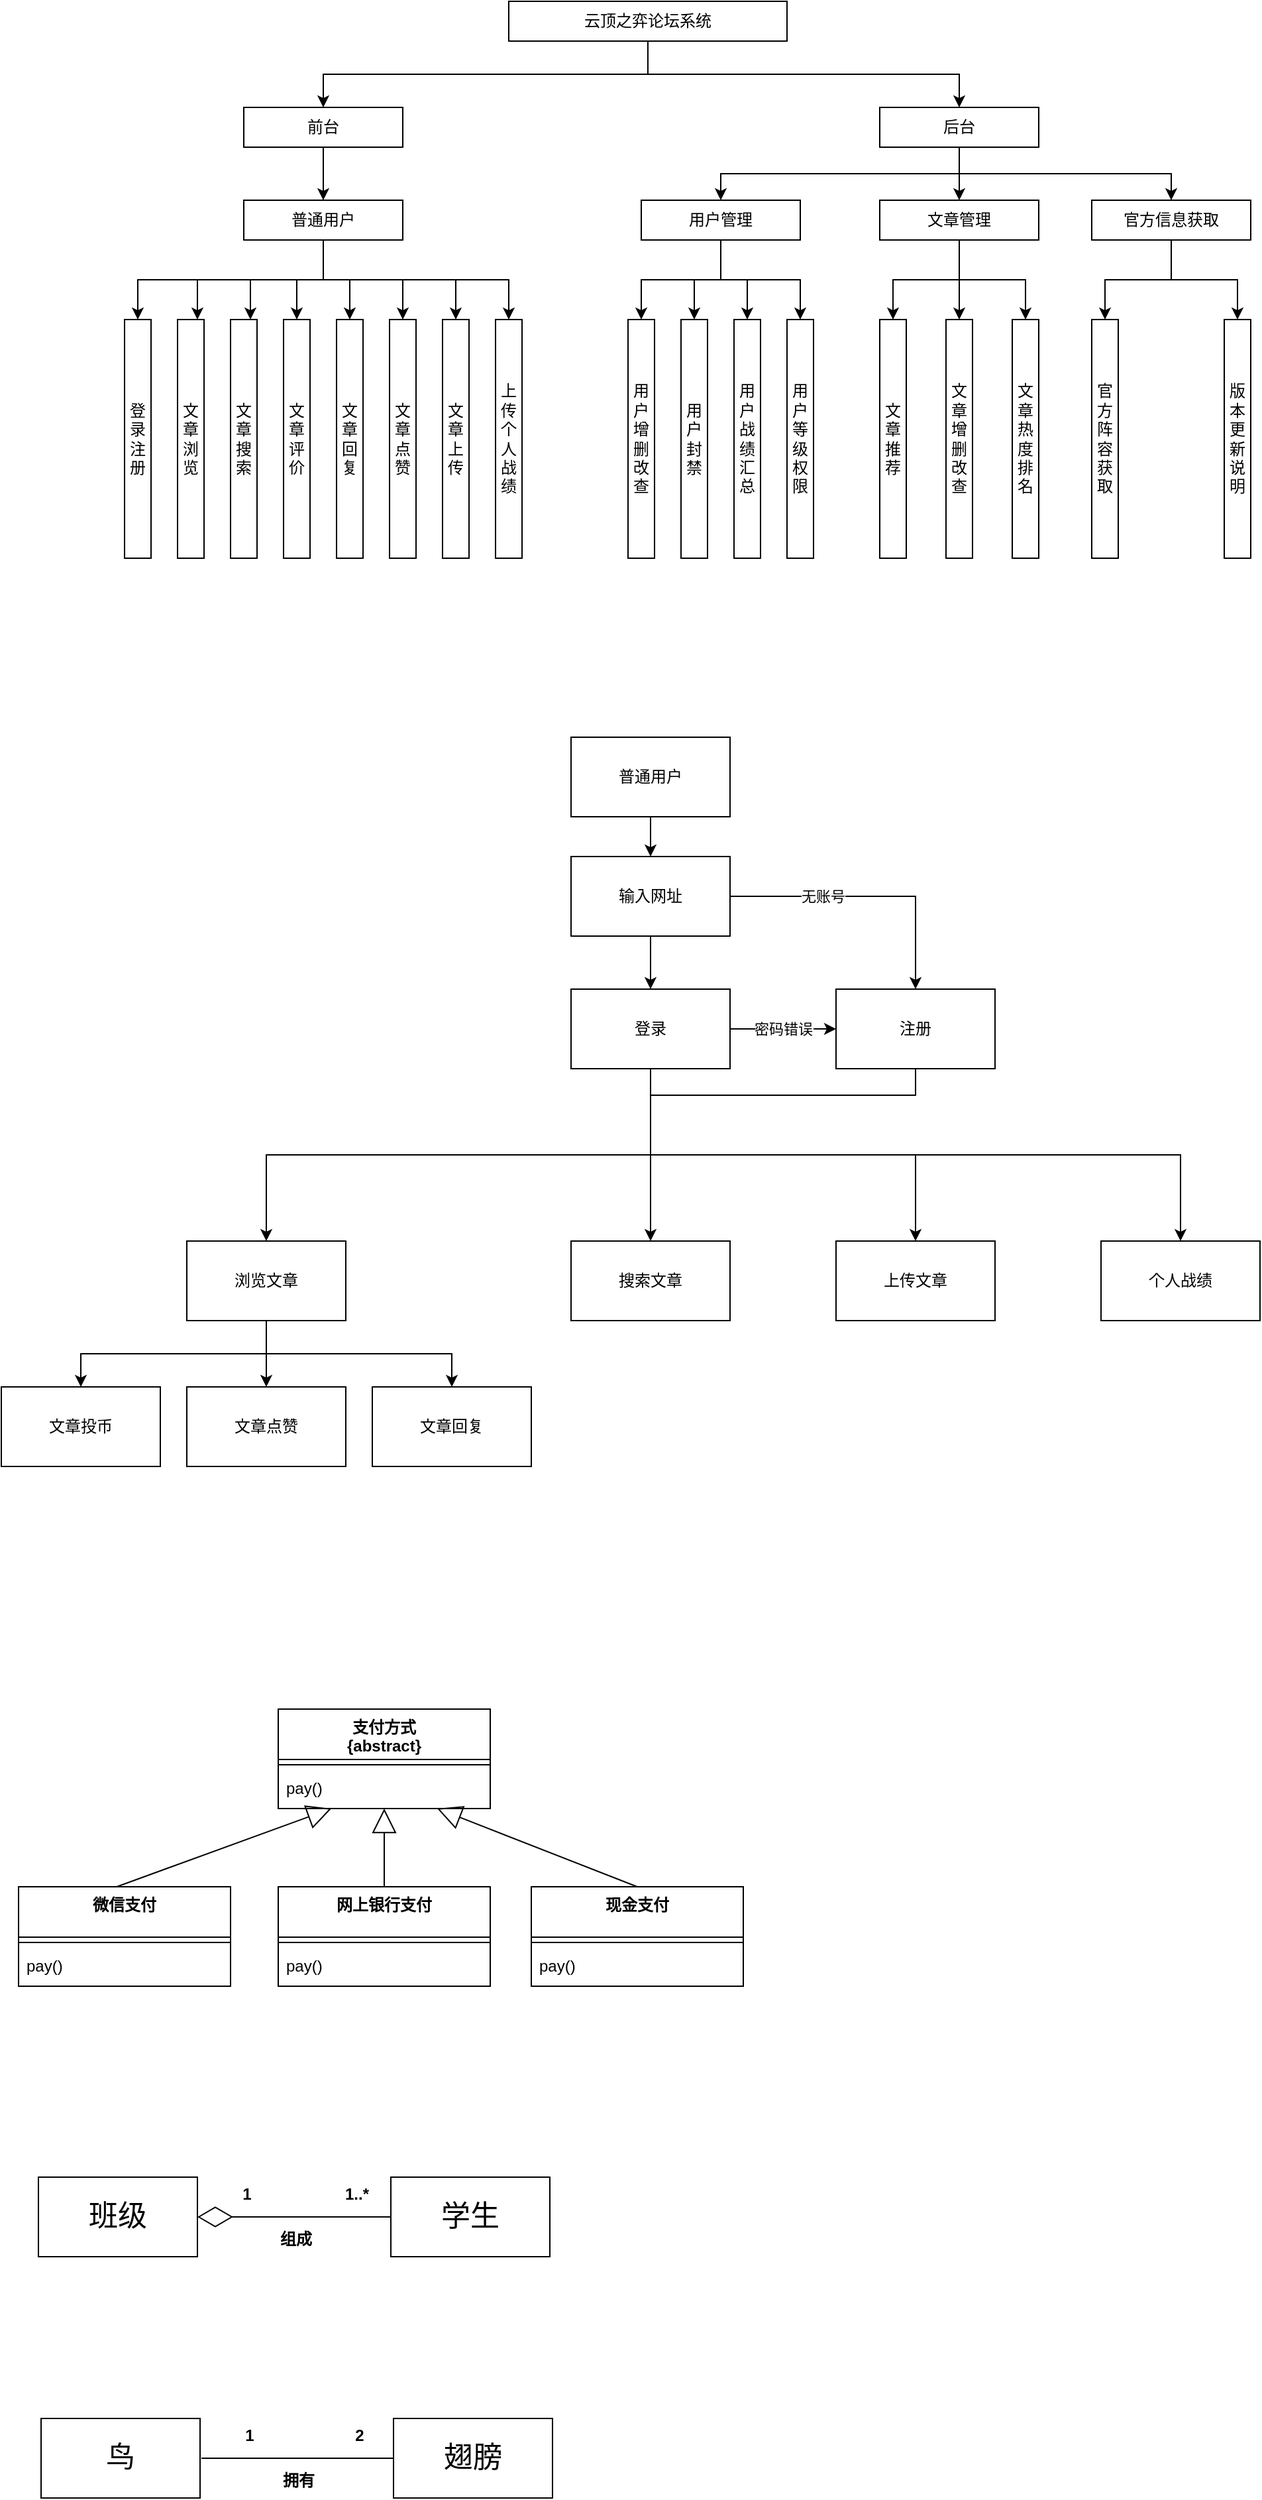 <mxfile version="21.6.6" type="github">
  <diagram name="第 1 页" id="YcJapmtW7sCTgD_TU3Xp">
    <mxGraphModel dx="1434" dy="758" grid="0" gridSize="10" guides="1" tooltips="1" connect="1" arrows="1" fold="1" page="1" pageScale="1" pageWidth="3300" pageHeight="4681" math="0" shadow="0">
      <root>
        <mxCell id="0" />
        <mxCell id="1" parent="0" />
        <mxCell id="c3r5xd-XPRKwciJ5B87w-56" style="edgeStyle=orthogonalEdgeStyle;rounded=0;orthogonalLoop=1;jettySize=auto;html=1;exitX=0.5;exitY=1;exitDx=0;exitDy=0;entryX=0.5;entryY=0;entryDx=0;entryDy=0;" parent="1" source="c3r5xd-XPRKwciJ5B87w-1" target="c3r5xd-XPRKwciJ5B87w-7" edge="1">
          <mxGeometry relative="1" as="geometry" />
        </mxCell>
        <mxCell id="c3r5xd-XPRKwciJ5B87w-57" style="edgeStyle=orthogonalEdgeStyle;rounded=0;orthogonalLoop=1;jettySize=auto;html=1;exitX=0.5;exitY=1;exitDx=0;exitDy=0;entryX=0.5;entryY=0;entryDx=0;entryDy=0;" parent="1" source="c3r5xd-XPRKwciJ5B87w-1" target="c3r5xd-XPRKwciJ5B87w-3" edge="1">
          <mxGeometry relative="1" as="geometry" />
        </mxCell>
        <mxCell id="c3r5xd-XPRKwciJ5B87w-1" value="云顶之弈论坛系统" style="rounded=0;whiteSpace=wrap;html=1;" parent="1" vertex="1">
          <mxGeometry x="480" y="170" width="210" height="30" as="geometry" />
        </mxCell>
        <mxCell id="c3r5xd-XPRKwciJ5B87w-8" style="edgeStyle=orthogonalEdgeStyle;rounded=0;orthogonalLoop=1;jettySize=auto;html=1;exitX=0.5;exitY=1;exitDx=0;exitDy=0;" parent="1" source="c3r5xd-XPRKwciJ5B87w-3" target="c3r5xd-XPRKwciJ5B87w-9" edge="1">
          <mxGeometry relative="1" as="geometry">
            <mxPoint x="339.952" y="340" as="targetPoint" />
          </mxGeometry>
        </mxCell>
        <mxCell id="c3r5xd-XPRKwciJ5B87w-3" value="前台" style="rounded=0;whiteSpace=wrap;html=1;" parent="1" vertex="1">
          <mxGeometry x="280" y="250" width="120" height="30" as="geometry" />
        </mxCell>
        <mxCell id="c3r5xd-XPRKwciJ5B87w-31" style="edgeStyle=orthogonalEdgeStyle;rounded=0;orthogonalLoop=1;jettySize=auto;html=1;exitX=0.5;exitY=1;exitDx=0;exitDy=0;entryX=0.5;entryY=0;entryDx=0;entryDy=0;" parent="1" source="c3r5xd-XPRKwciJ5B87w-7" target="c3r5xd-XPRKwciJ5B87w-26" edge="1">
          <mxGeometry relative="1" as="geometry" />
        </mxCell>
        <mxCell id="c3r5xd-XPRKwciJ5B87w-7" value="后台" style="rounded=0;whiteSpace=wrap;html=1;" parent="1" vertex="1">
          <mxGeometry x="760" y="250" width="120" height="30" as="geometry" />
        </mxCell>
        <mxCell id="c3r5xd-XPRKwciJ5B87w-38" style="edgeStyle=orthogonalEdgeStyle;rounded=0;orthogonalLoop=1;jettySize=auto;html=1;exitX=0.5;exitY=1;exitDx=0;exitDy=0;entryX=0.75;entryY=0;entryDx=0;entryDy=0;" parent="1" source="c3r5xd-XPRKwciJ5B87w-9" target="c3r5xd-XPRKwciJ5B87w-11" edge="1">
          <mxGeometry relative="1" as="geometry" />
        </mxCell>
        <mxCell id="c3r5xd-XPRKwciJ5B87w-39" style="edgeStyle=orthogonalEdgeStyle;rounded=0;orthogonalLoop=1;jettySize=auto;html=1;exitX=0.5;exitY=1;exitDx=0;exitDy=0;entryX=0.75;entryY=0;entryDx=0;entryDy=0;" parent="1" source="c3r5xd-XPRKwciJ5B87w-9" target="c3r5xd-XPRKwciJ5B87w-12" edge="1">
          <mxGeometry relative="1" as="geometry" />
        </mxCell>
        <mxCell id="c3r5xd-XPRKwciJ5B87w-40" style="edgeStyle=orthogonalEdgeStyle;rounded=0;orthogonalLoop=1;jettySize=auto;html=1;exitX=0.5;exitY=1;exitDx=0;exitDy=0;entryX=0.5;entryY=0;entryDx=0;entryDy=0;" parent="1" source="c3r5xd-XPRKwciJ5B87w-9" target="c3r5xd-XPRKwciJ5B87w-13" edge="1">
          <mxGeometry relative="1" as="geometry" />
        </mxCell>
        <mxCell id="c3r5xd-XPRKwciJ5B87w-41" style="edgeStyle=orthogonalEdgeStyle;rounded=0;orthogonalLoop=1;jettySize=auto;html=1;exitX=0.5;exitY=1;exitDx=0;exitDy=0;entryX=0.5;entryY=0;entryDx=0;entryDy=0;" parent="1" source="c3r5xd-XPRKwciJ5B87w-9" target="c3r5xd-XPRKwciJ5B87w-10" edge="1">
          <mxGeometry relative="1" as="geometry" />
        </mxCell>
        <mxCell id="c3r5xd-XPRKwciJ5B87w-42" style="edgeStyle=orthogonalEdgeStyle;rounded=0;orthogonalLoop=1;jettySize=auto;html=1;exitX=0.5;exitY=1;exitDx=0;exitDy=0;entryX=0.5;entryY=0;entryDx=0;entryDy=0;" parent="1" source="c3r5xd-XPRKwciJ5B87w-9" target="c3r5xd-XPRKwciJ5B87w-16" edge="1">
          <mxGeometry relative="1" as="geometry" />
        </mxCell>
        <mxCell id="c3r5xd-XPRKwciJ5B87w-43" style="edgeStyle=orthogonalEdgeStyle;rounded=0;orthogonalLoop=1;jettySize=auto;html=1;exitX=0.5;exitY=1;exitDx=0;exitDy=0;entryX=0.5;entryY=0;entryDx=0;entryDy=0;" parent="1" source="c3r5xd-XPRKwciJ5B87w-9" target="c3r5xd-XPRKwciJ5B87w-15" edge="1">
          <mxGeometry relative="1" as="geometry" />
        </mxCell>
        <mxCell id="c3r5xd-XPRKwciJ5B87w-44" style="edgeStyle=orthogonalEdgeStyle;rounded=0;orthogonalLoop=1;jettySize=auto;html=1;exitX=0.5;exitY=1;exitDx=0;exitDy=0;entryX=0.5;entryY=0;entryDx=0;entryDy=0;" parent="1" source="c3r5xd-XPRKwciJ5B87w-9" target="c3r5xd-XPRKwciJ5B87w-14" edge="1">
          <mxGeometry relative="1" as="geometry" />
        </mxCell>
        <mxCell id="c3r5xd-XPRKwciJ5B87w-45" style="edgeStyle=orthogonalEdgeStyle;rounded=0;orthogonalLoop=1;jettySize=auto;html=1;exitX=0.5;exitY=1;exitDx=0;exitDy=0;entryX=0.5;entryY=0;entryDx=0;entryDy=0;" parent="1" source="c3r5xd-XPRKwciJ5B87w-9" target="c3r5xd-XPRKwciJ5B87w-21" edge="1">
          <mxGeometry relative="1" as="geometry" />
        </mxCell>
        <mxCell id="c3r5xd-XPRKwciJ5B87w-9" value="普通用户" style="rounded=0;whiteSpace=wrap;html=1;" parent="1" vertex="1">
          <mxGeometry x="280" y="320" width="120" height="30" as="geometry" />
        </mxCell>
        <mxCell id="c3r5xd-XPRKwciJ5B87w-10" value="登录注册" style="rounded=0;whiteSpace=wrap;html=1;horizontal=1;verticalAlign=middle;" parent="1" vertex="1">
          <mxGeometry x="190" y="410" width="20" height="180" as="geometry" />
        </mxCell>
        <mxCell id="c3r5xd-XPRKwciJ5B87w-11" value="文章浏览" style="rounded=0;whiteSpace=wrap;html=1;" parent="1" vertex="1">
          <mxGeometry x="230" y="410" width="20" height="180" as="geometry" />
        </mxCell>
        <mxCell id="c3r5xd-XPRKwciJ5B87w-12" value="文章搜索" style="rounded=0;whiteSpace=wrap;html=1;" parent="1" vertex="1">
          <mxGeometry x="270" y="410" width="20" height="180" as="geometry" />
        </mxCell>
        <mxCell id="c3r5xd-XPRKwciJ5B87w-13" value="文章评价" style="rounded=0;whiteSpace=wrap;html=1;" parent="1" vertex="1">
          <mxGeometry x="310" y="410" width="20" height="180" as="geometry" />
        </mxCell>
        <mxCell id="c3r5xd-XPRKwciJ5B87w-14" value="文章上传" style="rounded=0;whiteSpace=wrap;html=1;" parent="1" vertex="1">
          <mxGeometry x="430" y="410" width="20" height="180" as="geometry" />
        </mxCell>
        <mxCell id="c3r5xd-XPRKwciJ5B87w-15" value="文章点赞" style="rounded=0;whiteSpace=wrap;html=1;" parent="1" vertex="1">
          <mxGeometry x="390" y="410" width="20" height="180" as="geometry" />
        </mxCell>
        <mxCell id="c3r5xd-XPRKwciJ5B87w-16" value="文章回复" style="rounded=0;whiteSpace=wrap;html=1;" parent="1" vertex="1">
          <mxGeometry x="350" y="410" width="20" height="180" as="geometry" />
        </mxCell>
        <mxCell id="c3r5xd-XPRKwciJ5B87w-17" value="文章推荐" style="rounded=0;whiteSpace=wrap;html=1;" parent="1" vertex="1">
          <mxGeometry x="760" y="410" width="20" height="180" as="geometry" />
        </mxCell>
        <mxCell id="c3r5xd-XPRKwciJ5B87w-18" value="用户增删改查" style="rounded=0;whiteSpace=wrap;html=1;" parent="1" vertex="1">
          <mxGeometry x="570" y="410" width="20" height="180" as="geometry" />
        </mxCell>
        <mxCell id="c3r5xd-XPRKwciJ5B87w-20" value="官方阵容获取" style="rounded=0;whiteSpace=wrap;html=1;" parent="1" vertex="1">
          <mxGeometry x="920" y="410" width="20" height="180" as="geometry" />
        </mxCell>
        <mxCell id="c3r5xd-XPRKwciJ5B87w-21" value="上传个人战绩" style="rounded=0;whiteSpace=wrap;html=1;" parent="1" vertex="1">
          <mxGeometry x="470" y="410" width="20" height="180" as="geometry" />
        </mxCell>
        <mxCell id="c3r5xd-XPRKwciJ5B87w-22" value="用户封禁" style="rounded=0;whiteSpace=wrap;html=1;" parent="1" vertex="1">
          <mxGeometry x="610" y="410" width="20" height="180" as="geometry" />
        </mxCell>
        <mxCell id="c3r5xd-XPRKwciJ5B87w-23" value="版本更新说明" style="rounded=0;whiteSpace=wrap;html=1;" parent="1" vertex="1">
          <mxGeometry x="1020" y="410" width="20" height="180" as="geometry" />
        </mxCell>
        <mxCell id="c3r5xd-XPRKwciJ5B87w-24" value="用户战绩汇总" style="rounded=0;whiteSpace=wrap;html=1;" parent="1" vertex="1">
          <mxGeometry x="650" y="410" width="20" height="180" as="geometry" />
        </mxCell>
        <mxCell id="c3r5xd-XPRKwciJ5B87w-25" value="用户等级权限" style="rounded=0;whiteSpace=wrap;html=1;" parent="1" vertex="1">
          <mxGeometry x="690" y="410" width="20" height="180" as="geometry" />
        </mxCell>
        <mxCell id="c3r5xd-XPRKwciJ5B87w-46" style="edgeStyle=orthogonalEdgeStyle;rounded=0;orthogonalLoop=1;jettySize=auto;html=1;exitX=0.5;exitY=1;exitDx=0;exitDy=0;entryX=0.5;entryY=0;entryDx=0;entryDy=0;" parent="1" source="c3r5xd-XPRKwciJ5B87w-26" target="c3r5xd-XPRKwciJ5B87w-18" edge="1">
          <mxGeometry relative="1" as="geometry" />
        </mxCell>
        <mxCell id="c3r5xd-XPRKwciJ5B87w-47" style="edgeStyle=orthogonalEdgeStyle;rounded=0;orthogonalLoop=1;jettySize=auto;html=1;exitX=0.5;exitY=1;exitDx=0;exitDy=0;entryX=0.5;entryY=0;entryDx=0;entryDy=0;" parent="1" source="c3r5xd-XPRKwciJ5B87w-26" target="c3r5xd-XPRKwciJ5B87w-22" edge="1">
          <mxGeometry relative="1" as="geometry" />
        </mxCell>
        <mxCell id="c3r5xd-XPRKwciJ5B87w-48" style="edgeStyle=orthogonalEdgeStyle;rounded=0;orthogonalLoop=1;jettySize=auto;html=1;exitX=0.5;exitY=1;exitDx=0;exitDy=0;entryX=0.5;entryY=0;entryDx=0;entryDy=0;" parent="1" source="c3r5xd-XPRKwciJ5B87w-26" target="c3r5xd-XPRKwciJ5B87w-24" edge="1">
          <mxGeometry relative="1" as="geometry" />
        </mxCell>
        <mxCell id="c3r5xd-XPRKwciJ5B87w-49" style="edgeStyle=orthogonalEdgeStyle;rounded=0;orthogonalLoop=1;jettySize=auto;html=1;exitX=0.5;exitY=1;exitDx=0;exitDy=0;entryX=0.5;entryY=0;entryDx=0;entryDy=0;" parent="1" source="c3r5xd-XPRKwciJ5B87w-26" target="c3r5xd-XPRKwciJ5B87w-25" edge="1">
          <mxGeometry relative="1" as="geometry" />
        </mxCell>
        <mxCell id="c3r5xd-XPRKwciJ5B87w-26" value="用户管理" style="rounded=0;whiteSpace=wrap;html=1;" parent="1" vertex="1">
          <mxGeometry x="580" y="320" width="120" height="30" as="geometry" />
        </mxCell>
        <mxCell id="c3r5xd-XPRKwciJ5B87w-50" style="edgeStyle=orthogonalEdgeStyle;rounded=0;orthogonalLoop=1;jettySize=auto;html=1;exitX=0.5;exitY=1;exitDx=0;exitDy=0;entryX=0.5;entryY=0;entryDx=0;entryDy=0;" parent="1" source="c3r5xd-XPRKwciJ5B87w-27" target="c3r5xd-XPRKwciJ5B87w-17" edge="1">
          <mxGeometry relative="1" as="geometry" />
        </mxCell>
        <mxCell id="c3r5xd-XPRKwciJ5B87w-51" style="edgeStyle=orthogonalEdgeStyle;rounded=0;orthogonalLoop=1;jettySize=auto;html=1;exitX=0.5;exitY=1;exitDx=0;exitDy=0;entryX=0.5;entryY=0;entryDx=0;entryDy=0;" parent="1" source="c3r5xd-XPRKwciJ5B87w-27" target="c3r5xd-XPRKwciJ5B87w-29" edge="1">
          <mxGeometry relative="1" as="geometry" />
        </mxCell>
        <mxCell id="c3r5xd-XPRKwciJ5B87w-52" style="edgeStyle=orthogonalEdgeStyle;rounded=0;orthogonalLoop=1;jettySize=auto;html=1;exitX=0.5;exitY=1;exitDx=0;exitDy=0;entryX=0.5;entryY=0;entryDx=0;entryDy=0;" parent="1" source="c3r5xd-XPRKwciJ5B87w-27" target="c3r5xd-XPRKwciJ5B87w-30" edge="1">
          <mxGeometry relative="1" as="geometry" />
        </mxCell>
        <mxCell id="c3r5xd-XPRKwciJ5B87w-27" value="文章管理" style="rounded=0;whiteSpace=wrap;html=1;" parent="1" vertex="1">
          <mxGeometry x="760" y="320" width="120" height="30" as="geometry" />
        </mxCell>
        <mxCell id="c3r5xd-XPRKwciJ5B87w-54" style="edgeStyle=orthogonalEdgeStyle;rounded=0;orthogonalLoop=1;jettySize=auto;html=1;exitX=0.5;exitY=1;exitDx=0;exitDy=0;entryX=0.5;entryY=0;entryDx=0;entryDy=0;" parent="1" source="c3r5xd-XPRKwciJ5B87w-28" target="c3r5xd-XPRKwciJ5B87w-20" edge="1">
          <mxGeometry relative="1" as="geometry" />
        </mxCell>
        <mxCell id="c3r5xd-XPRKwciJ5B87w-55" style="edgeStyle=orthogonalEdgeStyle;rounded=0;orthogonalLoop=1;jettySize=auto;html=1;exitX=0.5;exitY=1;exitDx=0;exitDy=0;entryX=0.5;entryY=0;entryDx=0;entryDy=0;" parent="1" source="c3r5xd-XPRKwciJ5B87w-28" target="c3r5xd-XPRKwciJ5B87w-23" edge="1">
          <mxGeometry relative="1" as="geometry" />
        </mxCell>
        <mxCell id="c3r5xd-XPRKwciJ5B87w-28" value="官方信息获取" style="rounded=0;whiteSpace=wrap;html=1;" parent="1" vertex="1">
          <mxGeometry x="920" y="320" width="120" height="30" as="geometry" />
        </mxCell>
        <mxCell id="c3r5xd-XPRKwciJ5B87w-29" value="文章增删改查" style="rounded=0;whiteSpace=wrap;html=1;" parent="1" vertex="1">
          <mxGeometry x="810" y="410" width="20" height="180" as="geometry" />
        </mxCell>
        <mxCell id="c3r5xd-XPRKwciJ5B87w-30" value="文章热度排名" style="rounded=0;whiteSpace=wrap;html=1;" parent="1" vertex="1">
          <mxGeometry x="860" y="410" width="20" height="180" as="geometry" />
        </mxCell>
        <mxCell id="c3r5xd-XPRKwciJ5B87w-32" value="" style="endArrow=classic;html=1;rounded=0;exitX=0.5;exitY=1;exitDx=0;exitDy=0;entryX=0.5;entryY=0;entryDx=0;entryDy=0;" parent="1" source="c3r5xd-XPRKwciJ5B87w-7" target="c3r5xd-XPRKwciJ5B87w-27" edge="1">
          <mxGeometry width="50" height="50" relative="1" as="geometry">
            <mxPoint x="840" y="480" as="sourcePoint" />
            <mxPoint x="890" y="430" as="targetPoint" />
          </mxGeometry>
        </mxCell>
        <mxCell id="c3r5xd-XPRKwciJ5B87w-34" value="" style="endArrow=classic;html=1;rounded=0;exitX=0.5;exitY=1;exitDx=0;exitDy=0;entryX=0.5;entryY=0;entryDx=0;entryDy=0;" parent="1" source="c3r5xd-XPRKwciJ5B87w-7" target="c3r5xd-XPRKwciJ5B87w-28" edge="1">
          <mxGeometry width="50" height="50" relative="1" as="geometry">
            <mxPoint x="790" y="420" as="sourcePoint" />
            <mxPoint x="840" y="370" as="targetPoint" />
            <Array as="points">
              <mxPoint x="820" y="300" />
              <mxPoint x="980" y="300" />
            </Array>
          </mxGeometry>
        </mxCell>
        <mxCell id="c3r5xd-XPRKwciJ5B87w-59" style="edgeStyle=orthogonalEdgeStyle;rounded=0;orthogonalLoop=1;jettySize=auto;html=1;exitX=0.5;exitY=1;exitDx=0;exitDy=0;" parent="1" source="c3r5xd-XPRKwciJ5B87w-58" target="c3r5xd-XPRKwciJ5B87w-60" edge="1">
          <mxGeometry relative="1" as="geometry">
            <mxPoint x="586.882" y="825.0" as="targetPoint" />
          </mxGeometry>
        </mxCell>
        <mxCell id="c3r5xd-XPRKwciJ5B87w-58" value="普通用户" style="rounded=0;whiteSpace=wrap;html=1;" parent="1" vertex="1">
          <mxGeometry x="527" y="725" width="120" height="60" as="geometry" />
        </mxCell>
        <mxCell id="c3r5xd-XPRKwciJ5B87w-63" style="edgeStyle=orthogonalEdgeStyle;rounded=0;orthogonalLoop=1;jettySize=auto;html=1;exitX=0.5;exitY=1;exitDx=0;exitDy=0;" parent="1" source="c3r5xd-XPRKwciJ5B87w-60" target="c3r5xd-XPRKwciJ5B87w-61" edge="1">
          <mxGeometry relative="1" as="geometry" />
        </mxCell>
        <mxCell id="c3r5xd-XPRKwciJ5B87w-65" style="edgeStyle=orthogonalEdgeStyle;rounded=0;orthogonalLoop=1;jettySize=auto;html=1;" parent="1" source="c3r5xd-XPRKwciJ5B87w-60" target="c3r5xd-XPRKwciJ5B87w-62" edge="1">
          <mxGeometry relative="1" as="geometry">
            <Array as="points">
              <mxPoint x="787" y="845" />
            </Array>
          </mxGeometry>
        </mxCell>
        <mxCell id="c3r5xd-XPRKwciJ5B87w-66" value="无账号" style="edgeLabel;html=1;align=center;verticalAlign=middle;resizable=0;points=[];" parent="c3r5xd-XPRKwciJ5B87w-65" vertex="1" connectable="0">
          <mxGeometry x="-0.049" y="-4" relative="1" as="geometry">
            <mxPoint x="-30" y="-4" as="offset" />
          </mxGeometry>
        </mxCell>
        <mxCell id="c3r5xd-XPRKwciJ5B87w-60" value="输入网址" style="rounded=0;whiteSpace=wrap;html=1;" parent="1" vertex="1">
          <mxGeometry x="527" y="815" width="120" height="60" as="geometry" />
        </mxCell>
        <mxCell id="c3r5xd-XPRKwciJ5B87w-64" value="密码错误" style="edgeStyle=orthogonalEdgeStyle;rounded=0;orthogonalLoop=1;jettySize=auto;html=1;" parent="1" source="c3r5xd-XPRKwciJ5B87w-61" target="c3r5xd-XPRKwciJ5B87w-62" edge="1">
          <mxGeometry relative="1" as="geometry" />
        </mxCell>
        <mxCell id="c3r5xd-XPRKwciJ5B87w-83" style="edgeStyle=orthogonalEdgeStyle;rounded=0;orthogonalLoop=1;jettySize=auto;html=1;exitX=0.5;exitY=1;exitDx=0;exitDy=0;entryX=0.5;entryY=0;entryDx=0;entryDy=0;" parent="1" source="c3r5xd-XPRKwciJ5B87w-61" target="c3r5xd-XPRKwciJ5B87w-71" edge="1">
          <mxGeometry relative="1" as="geometry" />
        </mxCell>
        <mxCell id="c3r5xd-XPRKwciJ5B87w-84" style="edgeStyle=orthogonalEdgeStyle;rounded=0;orthogonalLoop=1;jettySize=auto;html=1;exitX=0.5;exitY=1;exitDx=0;exitDy=0;entryX=0.5;entryY=0;entryDx=0;entryDy=0;" parent="1" source="c3r5xd-XPRKwciJ5B87w-61" target="c3r5xd-XPRKwciJ5B87w-67" edge="1">
          <mxGeometry relative="1" as="geometry" />
        </mxCell>
        <mxCell id="c3r5xd-XPRKwciJ5B87w-85" style="edgeStyle=orthogonalEdgeStyle;rounded=0;orthogonalLoop=1;jettySize=auto;html=1;exitX=0.5;exitY=1;exitDx=0;exitDy=0;entryX=0.5;entryY=0;entryDx=0;entryDy=0;" parent="1" source="c3r5xd-XPRKwciJ5B87w-61" target="c3r5xd-XPRKwciJ5B87w-82" edge="1">
          <mxGeometry relative="1" as="geometry" />
        </mxCell>
        <mxCell id="c3r5xd-XPRKwciJ5B87w-88" style="edgeStyle=orthogonalEdgeStyle;rounded=0;orthogonalLoop=1;jettySize=auto;html=1;exitX=0.5;exitY=1;exitDx=0;exitDy=0;entryX=0.5;entryY=0;entryDx=0;entryDy=0;" parent="1" source="c3r5xd-XPRKwciJ5B87w-61" target="c3r5xd-XPRKwciJ5B87w-86" edge="1">
          <mxGeometry relative="1" as="geometry" />
        </mxCell>
        <mxCell id="c3r5xd-XPRKwciJ5B87w-61" value="登录" style="rounded=0;whiteSpace=wrap;html=1;" parent="1" vertex="1">
          <mxGeometry x="527" y="915" width="120" height="60" as="geometry" />
        </mxCell>
        <mxCell id="c3r5xd-XPRKwciJ5B87w-62" value="注册" style="rounded=0;whiteSpace=wrap;html=1;" parent="1" vertex="1">
          <mxGeometry x="727" y="915" width="120" height="60" as="geometry" />
        </mxCell>
        <mxCell id="c3r5xd-XPRKwciJ5B87w-76" style="edgeStyle=orthogonalEdgeStyle;rounded=0;orthogonalLoop=1;jettySize=auto;html=1;exitX=0.5;exitY=1;exitDx=0;exitDy=0;entryX=0.5;entryY=0;entryDx=0;entryDy=0;" parent="1" source="c3r5xd-XPRKwciJ5B87w-67" target="c3r5xd-XPRKwciJ5B87w-73" edge="1">
          <mxGeometry relative="1" as="geometry" />
        </mxCell>
        <mxCell id="c3r5xd-XPRKwciJ5B87w-78" style="edgeStyle=orthogonalEdgeStyle;rounded=0;orthogonalLoop=1;jettySize=auto;html=1;exitX=0.5;exitY=1;exitDx=0;exitDy=0;entryX=0.5;entryY=0;entryDx=0;entryDy=0;" parent="1" source="c3r5xd-XPRKwciJ5B87w-67" target="c3r5xd-XPRKwciJ5B87w-74" edge="1">
          <mxGeometry relative="1" as="geometry" />
        </mxCell>
        <mxCell id="c3r5xd-XPRKwciJ5B87w-79" style="edgeStyle=orthogonalEdgeStyle;rounded=0;orthogonalLoop=1;jettySize=auto;html=1;exitX=0.5;exitY=1;exitDx=0;exitDy=0;entryX=0.5;entryY=0;entryDx=0;entryDy=0;" parent="1" source="c3r5xd-XPRKwciJ5B87w-67" target="c3r5xd-XPRKwciJ5B87w-75" edge="1">
          <mxGeometry relative="1" as="geometry" />
        </mxCell>
        <mxCell id="c3r5xd-XPRKwciJ5B87w-67" value="浏览文章" style="rounded=0;whiteSpace=wrap;html=1;" parent="1" vertex="1">
          <mxGeometry x="237" y="1105" width="120" height="60" as="geometry" />
        </mxCell>
        <mxCell id="c3r5xd-XPRKwciJ5B87w-70" value="" style="endArrow=none;html=1;rounded=0;entryX=0.5;entryY=1;entryDx=0;entryDy=0;" parent="1" target="c3r5xd-XPRKwciJ5B87w-62" edge="1">
          <mxGeometry width="50" height="50" relative="1" as="geometry">
            <mxPoint x="587" y="995" as="sourcePoint" />
            <mxPoint x="907" y="965" as="targetPoint" />
            <Array as="points">
              <mxPoint x="787" y="995" />
            </Array>
          </mxGeometry>
        </mxCell>
        <mxCell id="c3r5xd-XPRKwciJ5B87w-71" value="搜索文章" style="rounded=0;whiteSpace=wrap;html=1;" parent="1" vertex="1">
          <mxGeometry x="527" y="1105" width="120" height="60" as="geometry" />
        </mxCell>
        <mxCell id="c3r5xd-XPRKwciJ5B87w-73" value="文章投币" style="rounded=0;whiteSpace=wrap;html=1;" parent="1" vertex="1">
          <mxGeometry x="97" y="1215" width="120" height="60" as="geometry" />
        </mxCell>
        <mxCell id="c3r5xd-XPRKwciJ5B87w-74" value="文章点赞" style="rounded=0;whiteSpace=wrap;html=1;" parent="1" vertex="1">
          <mxGeometry x="237" y="1215" width="120" height="60" as="geometry" />
        </mxCell>
        <mxCell id="c3r5xd-XPRKwciJ5B87w-75" value="文章回复" style="rounded=0;whiteSpace=wrap;html=1;" parent="1" vertex="1">
          <mxGeometry x="377" y="1215" width="120" height="60" as="geometry" />
        </mxCell>
        <mxCell id="c3r5xd-XPRKwciJ5B87w-82" value="上传文章" style="rounded=0;whiteSpace=wrap;html=1;" parent="1" vertex="1">
          <mxGeometry x="727" y="1105" width="120" height="60" as="geometry" />
        </mxCell>
        <mxCell id="c3r5xd-XPRKwciJ5B87w-86" value="个人战绩" style="rounded=0;whiteSpace=wrap;html=1;" parent="1" vertex="1">
          <mxGeometry x="927" y="1105" width="120" height="60" as="geometry" />
        </mxCell>
        <mxCell id="mAnSZHpBd1cWudBNfYRB-1" value="" style="endArrow=block;endSize=16;endFill=0;html=1;rounded=0;exitX=0.463;exitY=0;exitDx=0;exitDy=0;exitPerimeter=0;" edge="1" parent="1" source="mAnSZHpBd1cWudBNfYRB-7" target="mAnSZHpBd1cWudBNfYRB-6">
          <mxGeometry width="160" relative="1" as="geometry">
            <mxPoint x="455" y="1555" as="sourcePoint" />
            <mxPoint x="377" y="1543" as="targetPoint" />
            <mxPoint as="offset" />
          </mxGeometry>
        </mxCell>
        <mxCell id="mAnSZHpBd1cWudBNfYRB-2" value="" style="endArrow=block;endSize=16;endFill=0;html=1;rounded=0;entryX=0.75;entryY=1;entryDx=0;entryDy=0;entryPerimeter=0;exitX=0.5;exitY=0;exitDx=0;exitDy=0;" edge="1" parent="1" source="mAnSZHpBd1cWudBNfYRB-13" target="mAnSZHpBd1cWudBNfYRB-6">
          <mxGeometry width="160" relative="1" as="geometry">
            <mxPoint x="732" y="1596" as="sourcePoint" />
            <mxPoint x="892" y="1596" as="targetPoint" />
            <mxPoint as="offset" />
          </mxGeometry>
        </mxCell>
        <mxCell id="mAnSZHpBd1cWudBNfYRB-3" value="支付方式&lt;br&gt;{abstract}" style="swimlane;fontStyle=1;align=center;verticalAlign=top;childLayout=stackLayout;horizontal=1;startSize=38;horizontalStack=0;resizeParent=1;resizeParentMax=0;resizeLast=0;collapsible=1;marginBottom=0;whiteSpace=wrap;html=1;" vertex="1" parent="1">
          <mxGeometry x="306" y="1458" width="160" height="75" as="geometry" />
        </mxCell>
        <mxCell id="mAnSZHpBd1cWudBNfYRB-5" value="" style="line;strokeWidth=1;fillColor=none;align=left;verticalAlign=middle;spacingTop=-1;spacingLeft=3;spacingRight=3;rotatable=0;labelPosition=right;points=[];portConstraint=eastwest;strokeColor=inherit;" vertex="1" parent="mAnSZHpBd1cWudBNfYRB-3">
          <mxGeometry y="38" width="160" height="8" as="geometry" />
        </mxCell>
        <mxCell id="mAnSZHpBd1cWudBNfYRB-6" value="pay()" style="text;strokeColor=none;fillColor=none;align=left;verticalAlign=top;spacingLeft=4;spacingRight=4;overflow=hidden;rotatable=0;points=[[0,0.5],[1,0.5]];portConstraint=eastwest;whiteSpace=wrap;html=1;" vertex="1" parent="mAnSZHpBd1cWudBNfYRB-3">
          <mxGeometry y="46" width="160" height="29" as="geometry" />
        </mxCell>
        <mxCell id="mAnSZHpBd1cWudBNfYRB-7" value="微信支付" style="swimlane;fontStyle=1;align=center;verticalAlign=top;childLayout=stackLayout;horizontal=1;startSize=38;horizontalStack=0;resizeParent=1;resizeParentMax=0;resizeLast=0;collapsible=1;marginBottom=0;whiteSpace=wrap;html=1;" vertex="1" parent="1">
          <mxGeometry x="110" y="1592" width="160" height="75" as="geometry" />
        </mxCell>
        <mxCell id="mAnSZHpBd1cWudBNfYRB-8" value="" style="line;strokeWidth=1;fillColor=none;align=left;verticalAlign=middle;spacingTop=-1;spacingLeft=3;spacingRight=3;rotatable=0;labelPosition=right;points=[];portConstraint=eastwest;strokeColor=inherit;" vertex="1" parent="mAnSZHpBd1cWudBNfYRB-7">
          <mxGeometry y="38" width="160" height="8" as="geometry" />
        </mxCell>
        <mxCell id="mAnSZHpBd1cWudBNfYRB-9" value="pay()" style="text;strokeColor=none;fillColor=none;align=left;verticalAlign=top;spacingLeft=4;spacingRight=4;overflow=hidden;rotatable=0;points=[[0,0.5],[1,0.5]];portConstraint=eastwest;whiteSpace=wrap;html=1;" vertex="1" parent="mAnSZHpBd1cWudBNfYRB-7">
          <mxGeometry y="46" width="160" height="29" as="geometry" />
        </mxCell>
        <mxCell id="mAnSZHpBd1cWudBNfYRB-10" value="网上银行支付&lt;br&gt;" style="swimlane;fontStyle=1;align=center;verticalAlign=top;childLayout=stackLayout;horizontal=1;startSize=38;horizontalStack=0;resizeParent=1;resizeParentMax=0;resizeLast=0;collapsible=1;marginBottom=0;whiteSpace=wrap;html=1;" vertex="1" parent="1">
          <mxGeometry x="306" y="1592" width="160" height="75" as="geometry" />
        </mxCell>
        <mxCell id="mAnSZHpBd1cWudBNfYRB-11" value="" style="line;strokeWidth=1;fillColor=none;align=left;verticalAlign=middle;spacingTop=-1;spacingLeft=3;spacingRight=3;rotatable=0;labelPosition=right;points=[];portConstraint=eastwest;strokeColor=inherit;" vertex="1" parent="mAnSZHpBd1cWudBNfYRB-10">
          <mxGeometry y="38" width="160" height="8" as="geometry" />
        </mxCell>
        <mxCell id="mAnSZHpBd1cWudBNfYRB-12" value="pay()" style="text;strokeColor=none;fillColor=none;align=left;verticalAlign=top;spacingLeft=4;spacingRight=4;overflow=hidden;rotatable=0;points=[[0,0.5],[1,0.5]];portConstraint=eastwest;whiteSpace=wrap;html=1;" vertex="1" parent="mAnSZHpBd1cWudBNfYRB-10">
          <mxGeometry y="46" width="160" height="29" as="geometry" />
        </mxCell>
        <mxCell id="mAnSZHpBd1cWudBNfYRB-13" value="现金支付" style="swimlane;fontStyle=1;align=center;verticalAlign=top;childLayout=stackLayout;horizontal=1;startSize=38;horizontalStack=0;resizeParent=1;resizeParentMax=0;resizeLast=0;collapsible=1;marginBottom=0;whiteSpace=wrap;html=1;" vertex="1" parent="1">
          <mxGeometry x="497" y="1592" width="160" height="75" as="geometry" />
        </mxCell>
        <mxCell id="mAnSZHpBd1cWudBNfYRB-14" value="" style="line;strokeWidth=1;fillColor=none;align=left;verticalAlign=middle;spacingTop=-1;spacingLeft=3;spacingRight=3;rotatable=0;labelPosition=right;points=[];portConstraint=eastwest;strokeColor=inherit;" vertex="1" parent="mAnSZHpBd1cWudBNfYRB-13">
          <mxGeometry y="38" width="160" height="8" as="geometry" />
        </mxCell>
        <mxCell id="mAnSZHpBd1cWudBNfYRB-15" value="pay()" style="text;strokeColor=none;fillColor=none;align=left;verticalAlign=top;spacingLeft=4;spacingRight=4;overflow=hidden;rotatable=0;points=[[0,0.5],[1,0.5]];portConstraint=eastwest;whiteSpace=wrap;html=1;" vertex="1" parent="mAnSZHpBd1cWudBNfYRB-13">
          <mxGeometry y="46" width="160" height="29" as="geometry" />
        </mxCell>
        <mxCell id="mAnSZHpBd1cWudBNfYRB-16" value="" style="endArrow=block;endSize=16;endFill=0;html=1;rounded=0;exitX=0.5;exitY=0;exitDx=0;exitDy=0;entryX=0.5;entryY=1;entryDx=0;entryDy=0;entryPerimeter=0;" edge="1" parent="1" source="mAnSZHpBd1cWudBNfYRB-10" target="mAnSZHpBd1cWudBNfYRB-6">
          <mxGeometry width="160" relative="1" as="geometry">
            <mxPoint x="194" y="1602" as="sourcePoint" />
            <mxPoint x="356" y="1543" as="targetPoint" />
            <mxPoint as="offset" />
          </mxGeometry>
        </mxCell>
        <mxCell id="mAnSZHpBd1cWudBNfYRB-17" value="&lt;font style=&quot;font-size: 22px;&quot;&gt;班级&lt;/font&gt;" style="rounded=0;whiteSpace=wrap;html=1;" vertex="1" parent="1">
          <mxGeometry x="125" y="1811" width="120" height="60" as="geometry" />
        </mxCell>
        <mxCell id="mAnSZHpBd1cWudBNfYRB-19" value="" style="endArrow=diamondThin;endFill=0;endSize=24;html=1;rounded=0;entryX=1;entryY=0.5;entryDx=0;entryDy=0;exitX=0.008;exitY=0.5;exitDx=0;exitDy=0;exitPerimeter=0;" edge="1" parent="1" source="mAnSZHpBd1cWudBNfYRB-20" target="mAnSZHpBd1cWudBNfYRB-17">
          <mxGeometry width="160" relative="1" as="geometry">
            <mxPoint x="413" y="1841" as="sourcePoint" />
            <mxPoint x="808" y="1590" as="targetPoint" />
          </mxGeometry>
        </mxCell>
        <mxCell id="mAnSZHpBd1cWudBNfYRB-20" value="&lt;font style=&quot;font-size: 22px;&quot;&gt;学生&lt;/font&gt;" style="rounded=0;whiteSpace=wrap;html=1;" vertex="1" parent="1">
          <mxGeometry x="391" y="1811" width="120" height="60" as="geometry" />
        </mxCell>
        <mxCell id="mAnSZHpBd1cWudBNfYRB-21" value="1" style="text;align=center;fontStyle=1;verticalAlign=middle;spacingLeft=3;spacingRight=3;strokeColor=none;rotatable=0;points=[[0,0.5],[1,0.5]];portConstraint=eastwest;html=1;" vertex="1" parent="1">
          <mxGeometry x="270" y="1811" width="23" height="26" as="geometry" />
        </mxCell>
        <mxCell id="mAnSZHpBd1cWudBNfYRB-22" value="1..*" style="text;align=center;fontStyle=1;verticalAlign=middle;spacingLeft=3;spacingRight=3;strokeColor=none;rotatable=0;points=[[0,0.5],[1,0.5]];portConstraint=eastwest;html=1;" vertex="1" parent="1">
          <mxGeometry x="353" y="1811" width="23" height="26" as="geometry" />
        </mxCell>
        <mxCell id="mAnSZHpBd1cWudBNfYRB-23" value="组成" style="text;align=center;fontStyle=1;verticalAlign=middle;spacingLeft=3;spacingRight=3;strokeColor=none;rotatable=0;points=[[0,0.5],[1,0.5]];portConstraint=eastwest;html=1;" vertex="1" parent="1">
          <mxGeometry x="307" y="1845" width="23" height="26" as="geometry" />
        </mxCell>
        <mxCell id="mAnSZHpBd1cWudBNfYRB-24" value="&lt;font style=&quot;font-size: 22px;&quot;&gt;鸟&lt;/font&gt;" style="rounded=0;whiteSpace=wrap;html=1;" vertex="1" parent="1">
          <mxGeometry x="127" y="1993" width="120" height="60" as="geometry" />
        </mxCell>
        <mxCell id="mAnSZHpBd1cWudBNfYRB-26" value="&lt;font style=&quot;font-size: 22px;&quot;&gt;翅膀&lt;/font&gt;" style="rounded=0;whiteSpace=wrap;html=1;" vertex="1" parent="1">
          <mxGeometry x="393" y="1993" width="120" height="60" as="geometry" />
        </mxCell>
        <mxCell id="mAnSZHpBd1cWudBNfYRB-27" value="1" style="text;align=center;fontStyle=1;verticalAlign=middle;spacingLeft=3;spacingRight=3;strokeColor=none;rotatable=0;points=[[0,0.5],[1,0.5]];portConstraint=eastwest;html=1;" vertex="1" parent="1">
          <mxGeometry x="272" y="1993" width="23" height="26" as="geometry" />
        </mxCell>
        <mxCell id="mAnSZHpBd1cWudBNfYRB-28" value="2" style="text;align=center;fontStyle=1;verticalAlign=middle;spacingLeft=3;spacingRight=3;strokeColor=none;rotatable=0;points=[[0,0.5],[1,0.5]];portConstraint=eastwest;html=1;" vertex="1" parent="1">
          <mxGeometry x="355" y="1993" width="23" height="26" as="geometry" />
        </mxCell>
        <mxCell id="mAnSZHpBd1cWudBNfYRB-29" value="拥有" style="text;align=center;fontStyle=1;verticalAlign=middle;spacingLeft=3;spacingRight=3;strokeColor=none;rotatable=0;points=[[0,0.5],[1,0.5]];portConstraint=eastwest;html=1;" vertex="1" parent="1">
          <mxGeometry x="309" y="2027" width="23" height="26" as="geometry" />
        </mxCell>
        <mxCell id="mAnSZHpBd1cWudBNfYRB-30" value="" style="line;strokeWidth=1;fillColor=none;align=left;verticalAlign=middle;spacingTop=-1;spacingLeft=3;spacingRight=3;rotatable=0;labelPosition=right;points=[];portConstraint=eastwest;strokeColor=inherit;" vertex="1" parent="1">
          <mxGeometry x="248" y="2019" width="145" height="8" as="geometry" />
        </mxCell>
      </root>
    </mxGraphModel>
  </diagram>
</mxfile>
